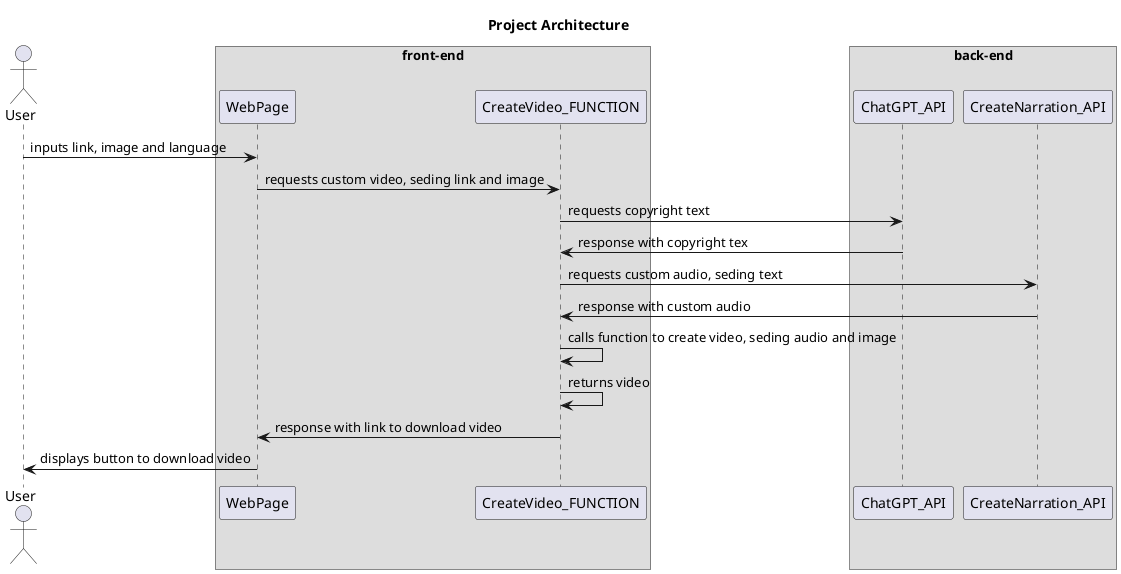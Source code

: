 @startuml Project Architecture

Title Project Architecture

actor User
box front-end
    participant WebPage

    User -> WebPage : inputs link, image and language
    WebPage -> CreateVideo_FUNCTION: requests custom video, seding link and image

end box

box back-end
    
    CreateVideo_FUNCTION -> ChatGPT_API: requests copyright text
    ChatGPT_API -> CreateVideo_FUNCTION: response with copyright tex
    
    CreateVideo_FUNCTION -> CreateNarration_API: requests custom audio, seding text
    CreateNarration_API -> CreateVideo_FUNCTION: response with custom audio

    CreateVideo_FUNCTION -> CreateVideo_FUNCTION: calls function to create video, seding audio and image
    CreateVideo_FUNCTION -> CreateVideo_FUNCTION: returns video

    CreateVideo_FUNCTION -> WebPage: response with link to download video
end box

    WebPage -> User : displays button to download video


@enduml